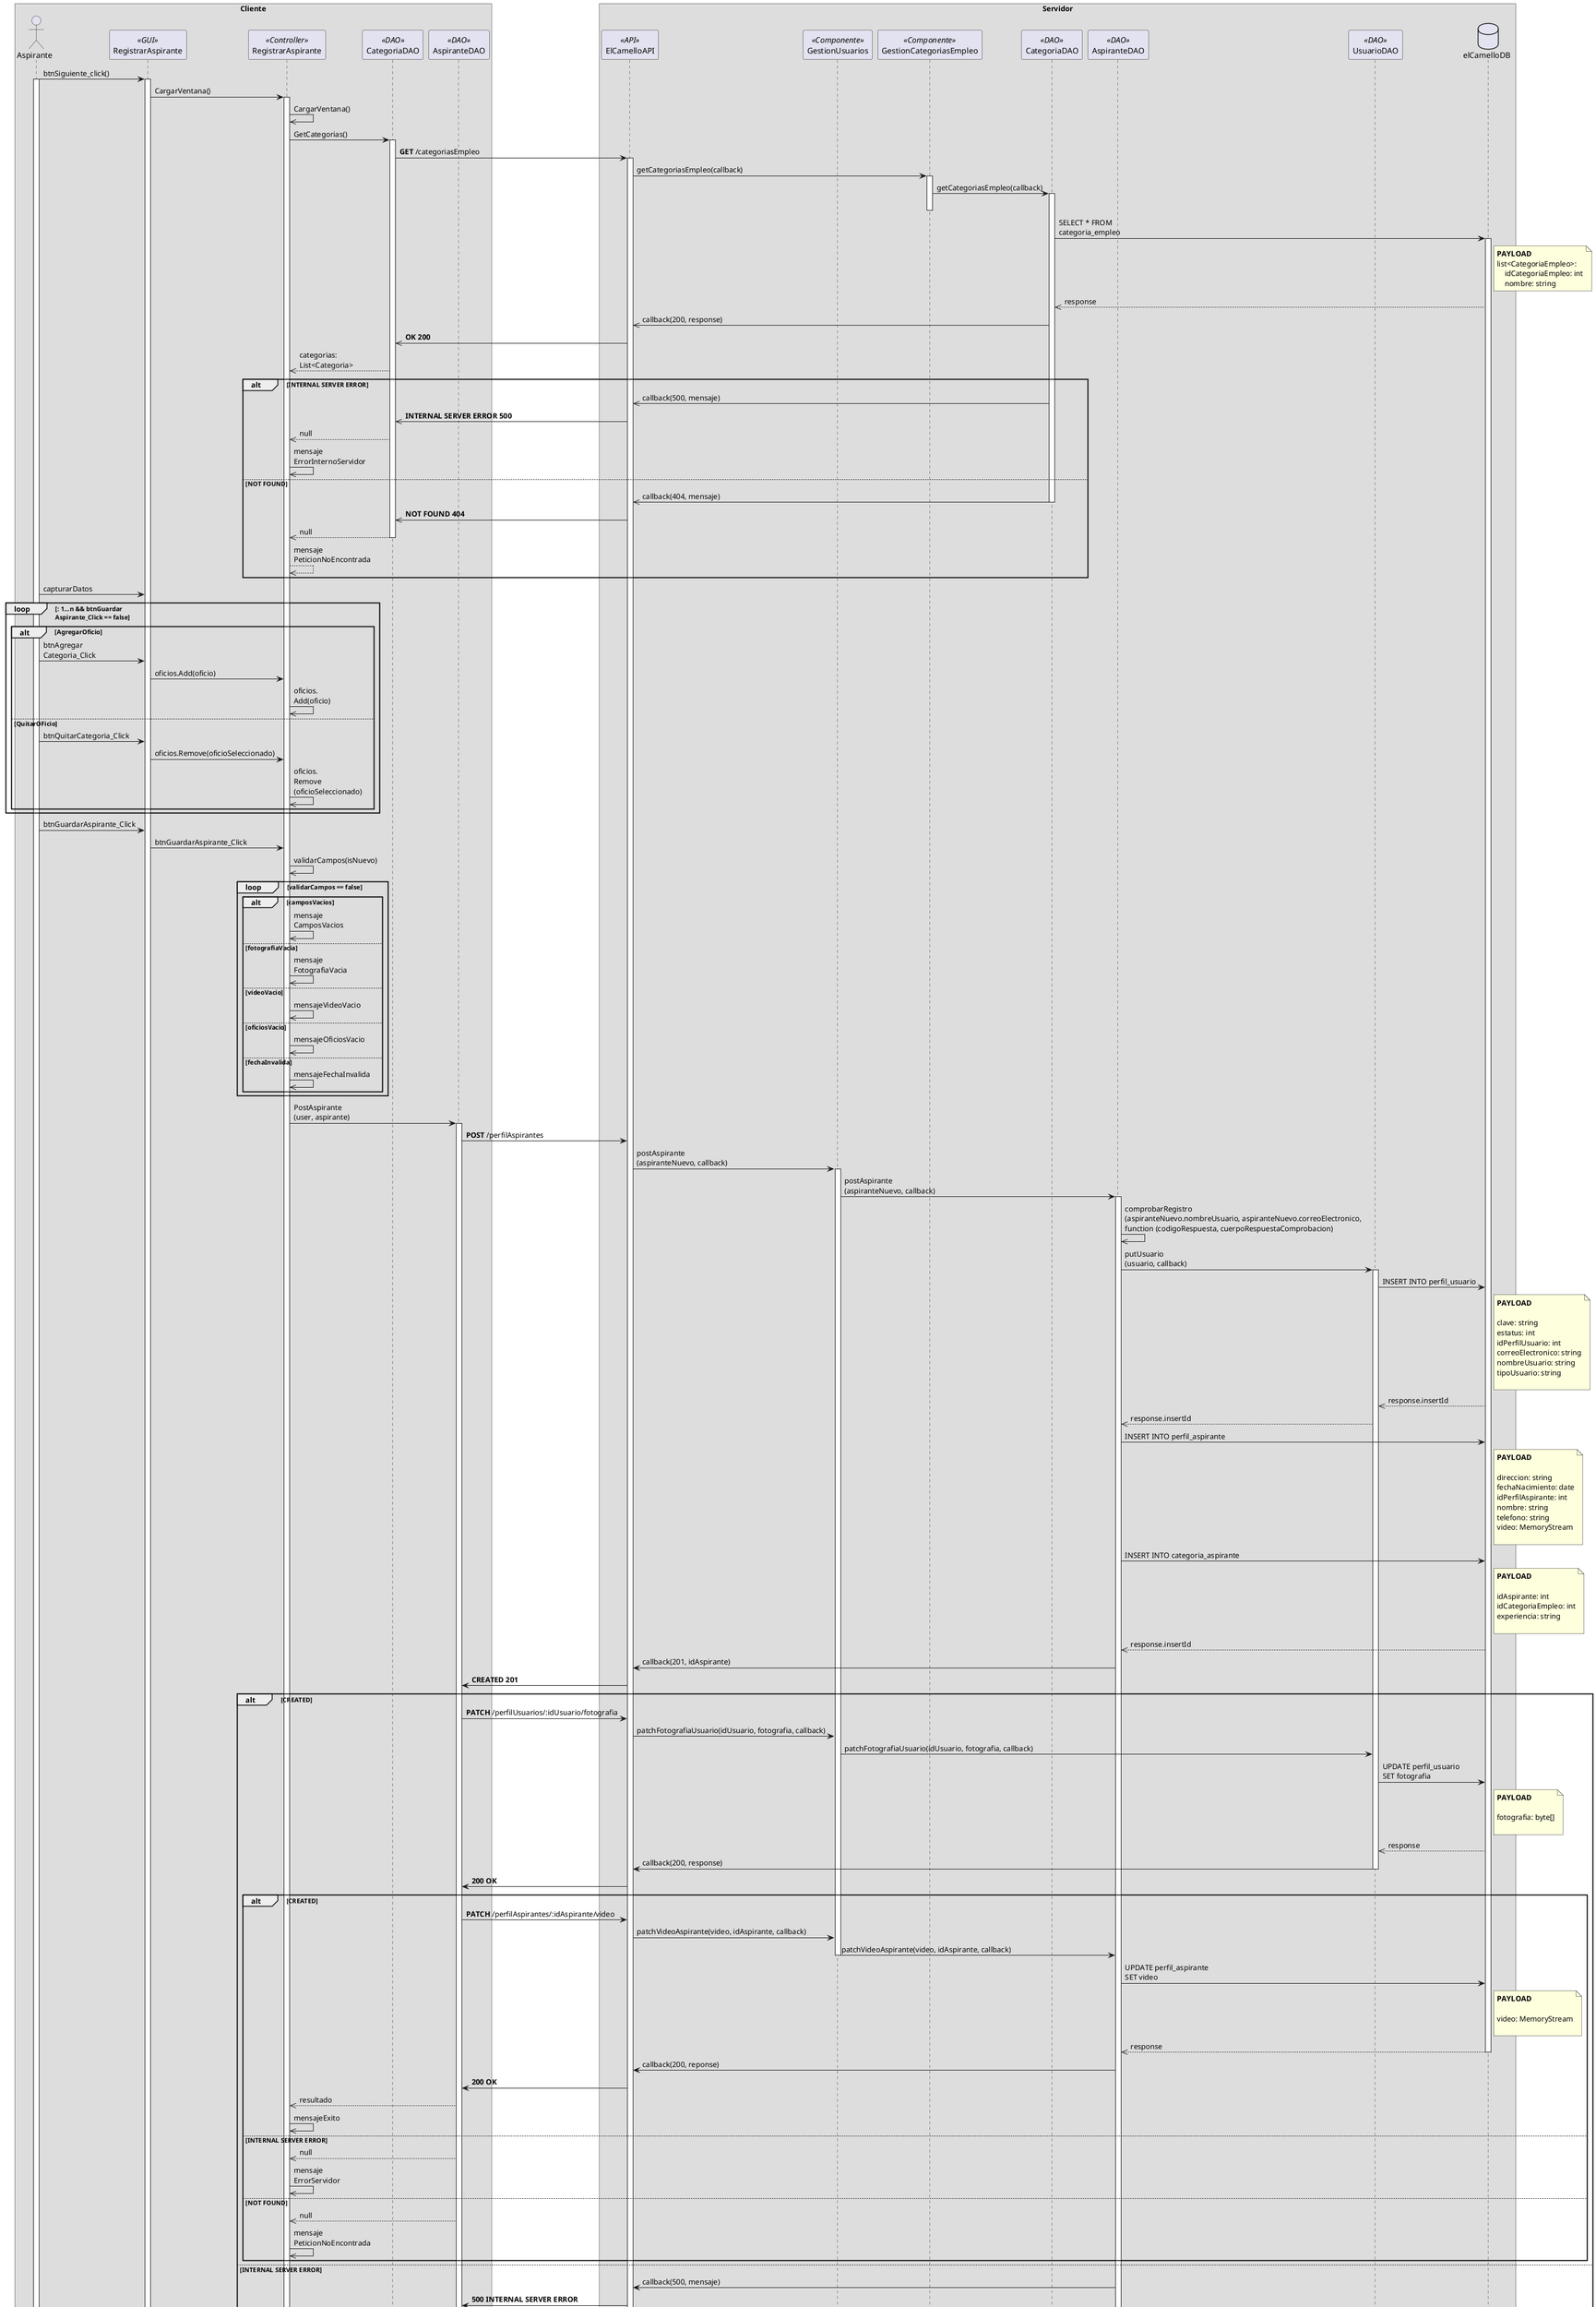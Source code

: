 @startuml

box Cliente
    actor Aspirante as a
    participant RegistrarAspirante as b <<GUI>> 
    participant RegistrarAspirante as c <<Controller>>
    participant CategoriaDAO as d <<DAO>>
    participant AspiranteDAO as e <<DAO>>
end box

box Servidor
    participant ElCamelloAPI as f <<API>>
    participant GestionUsuarios as g <<Componente>>
    participant GestionCategoriasEmpleo as h <<Componente>>
    participant CategoriaDAO as i <<DAO>>
    participant AspiranteDAO as j <<DAO>>
    participant UsuarioDAO as k <<DAO>>
    database elCamelloDB as db
end box

a -> b: btnSiguiente_click()
activate a
activate b

b -> c: CargarVentana()
activate c

c ->> c: CargarVentana()


c -> d: GetCategorias()
activate d

d -> f: **GET** /categoriasEmpleo
activate f

f -> h: getCategoriasEmpleo(callback)
activate h

h -> i: getCategoriasEmpleo(callback)
activate i
deactivate h

i -> db: SELECT * FROM \ncategoria_empleo
activate db

note right of db
**PAYLOAD**
list<CategoriaEmpleo>:
    idCategoriaEmpleo: int
    nombre: string
end note

db -->> i: response

i ->> f: callback(200, response)

f ->> d: **OK 200**

d -->> c: categorias: \nList<Categoria>

alt INTERNAL SERVER ERROR
    i ->> f: callback(500, mensaje)

    f ->> d: **INTERNAL SERVER ERROR 500**

    d -->> c: null

    c ->> c: mensaje\nErrorInternoServidor


else NOT FOUND 

    i ->> f: callback(404, mensaje)
    deactivate i

    f ->> d: **NOT FOUND 404**

    d -->> c: null
    deactivate d

    c -->> c: mensaje\nPeticionNoEncontrada
end

a -> b: capturarDatos


loop : 1...n && btnGuardar\nAspirante_Click == false

    alt AgregarOficio

        a -> b: btnAgregar\nCategoria_Click
        b -> c: oficios.Add(oficio)
        c ->> c: oficios.\nAdd(oficio)

    else QuitarOFicio

        a -> b: btnQuitarCategoria_Click
        b -> c: oficios.Remove(oficioSeleccionado)
        c ->>c: oficios.\nRemove\n(oficioSeleccionado)

    end
end

a -> b: btnGuardarAspirante_Click

b -> c: btnGuardarAspirante_Click

c ->> c: validarCampos(isNuevo)

loop validarCampos == false

    alt camposVacios

        c ->> c: mensaje\nCamposVacios 

    else fotografiaVacia

        c ->> c: mensaje\nFotografiaVacia

    else videoVacio

        c ->> c: mensajeVideoVacio

    else oficiosVacio

        c ->> c: mensajeOficiosVacio

    else fechaInvalida

        c ->> c: mensajeFechaInvalida

    end

end

c -> e: PostAspirante\n(user, aspirante)
activate e

e -> f: **POST** /perfilAspirantes


f -> g: postAspirante\n(aspiranteNuevo, callback)
activate g

g -> j: postAspirante\n(aspiranteNuevo, callback)
activate j

j ->> j: comprobarRegistro\n(aspiranteNuevo.nombreUsuario, aspiranteNuevo.correoElectronico, \nfunction (codigoRespuesta, cuerpoRespuestaComprobacion)

j -> k: putUsuario\n(usuario, callback)
activate k

k -> db: INSERT INTO perfil_usuario

note right of db
**PAYLOAD**

clave: string
estatus: int
idPerfilUsuario: int
correoElectronico: string
nombreUsuario: string 
tipoUsuario: string

end note

db -->> k: response.insertId

k -->> j: response.insertId

j -> db: INSERT INTO perfil_aspirante

note right of db
**PAYLOAD**

direccion: string
fechaNacimiento: date
idPerfilAspirante: int
nombre: string
telefono: string
video: MemoryStream

end note

j -> db: INSERT INTO categoria_aspirante 

note right of db
**PAYLOAD**

idAspirante: int
idCategoriaEmpleo: int
experiencia: string

end note

db -->> j: response.insertId

j -> f: callback(201, idAspirante)

f -> e: **CREATED 201**

alt CREATED

    e -> f: **PATCH** /perfilUsuarios/:idUsuario/fotografia

    f -> g: patchFotografiaUsuario(idUsuario, fotografia, callback)

    g -> k: patchFotografiaUsuario(idUsuario, fotografia, callback)

    k -> db: UPDATE perfil_usuario \nSET fotografia

    note right of db
        **PAYLOAD**

        fotografia: byte[]

    end note 

    db -->> k: response

    k -> f: callback(200, response)
    deactivate k

    f -> e: **200 OK**

    alt CREATED

    e -> f: **PATCH** /perfilAspirantes/:idAspirante/video 

    f -> g: patchVideoAspirante(video, idAspirante, callback)

    g -> j: patchVideoAspirante(video, idAspirante, callback)
    deactivate g

    j -> db: UPDATE perfil_aspirante \nSET video

    note right of db
        **PAYLOAD**

        video: MemoryStream

    end note

    db -->> j: response
    deactivate db

    j -> f: callback(200, reponse)

    f -> e: **200 OK**

    e -->> c: resultado

    c ->> c: mensajeExito 

    else INTERNAL SERVER ERROR

        e -->> c: null

        c ->> c: mensaje\nErrorServidor

    else NOT FOUND

        e -->> c: null


        c ->> c: mensaje\nPeticionNoEncontrada

    end

else INTERNAL SERVER ERROR

    j -> f: callback(500, mensaje)

    f -> e: **500 INTERNAL SERVER ERROR**
    
    e -->> c: null

    c ->> c: mensaje\nErrorServidor

else UNPROCESSABLE ENTITY

    j -> f: callback(422, mensaje)

    f -> e: **422 UNPROCESSABLE ENTITY**

    e -->> c: null

    c ->> c: mensaje\nIInstruccionNoProcesada

else NOT FOUND

    j -> f: callback(404, mensaje)
    deactivate j

    f -> e: **404 NOT FOUND**
    deactivate f
    
    
    e -->> c: null
    deactivate e

    c ->> c: mensaje\nPeticionNoEcontrada

    deactivate c

end




@enduml